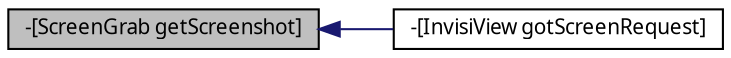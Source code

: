 digraph G
{
  edge [fontname="FreeSans.ttf",fontsize="10",labelfontname="FreeSans.ttf",labelfontsize="10"];
  node [fontname="FreeSans.ttf",fontsize="10",shape=record];
  rankdir=LR;
  Node1 [label="-[ScreenGrab getScreenshot]",height=0.2,width=0.4,color="black", fillcolor="grey75", style="filled" fontcolor="black"];
  Node1 -> Node2 [dir=back,color="midnightblue",fontsize="10",style="solid",fontname="FreeSans.ttf"];
  Node2 [label="-[InvisiView gotScreenRequest]",height=0.2,width=0.4,color="black", fillcolor="white", style="filled",URL="$interface_invisi_view.html#a8c66829c0e7ab346464ba6afec1cf2d0"];
}
